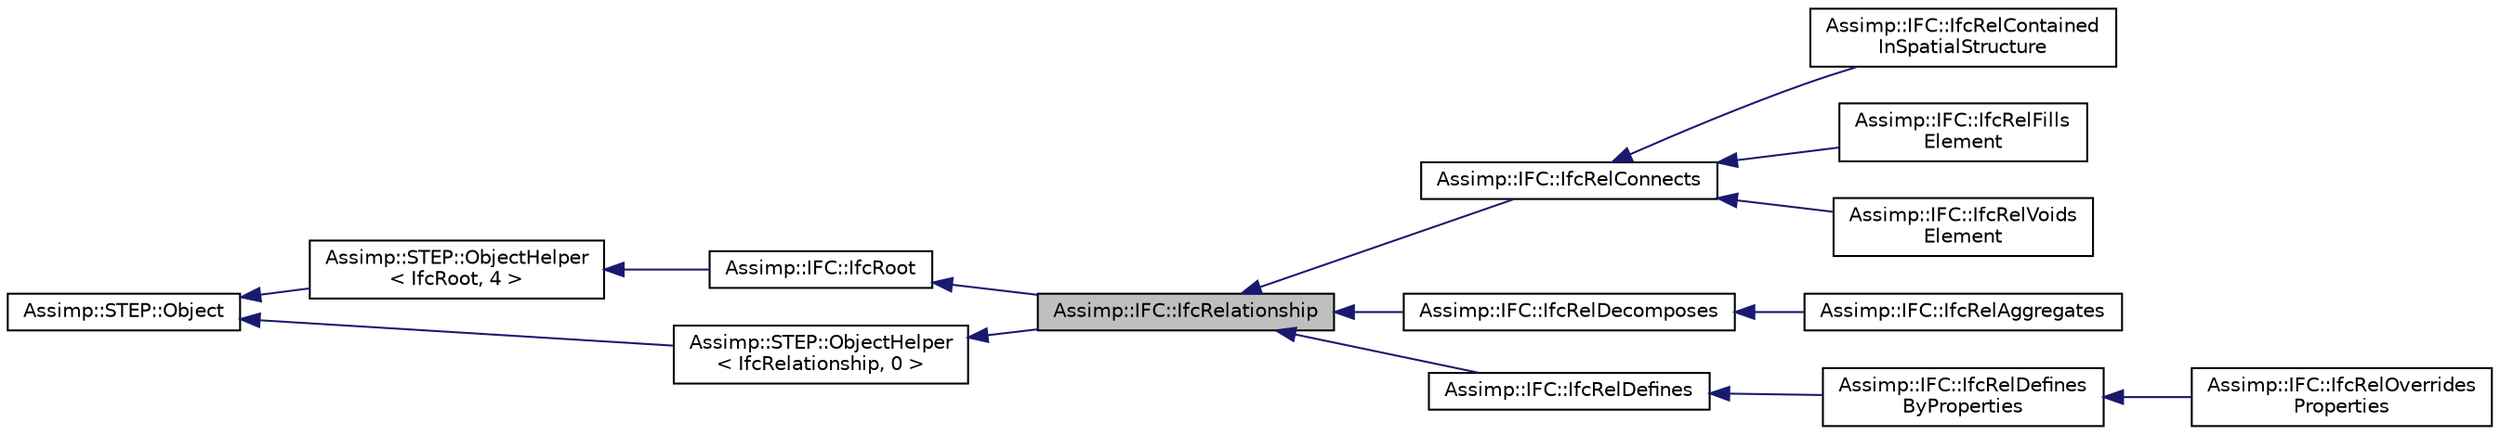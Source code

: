 digraph "Assimp::IFC::IfcRelationship"
{
  edge [fontname="Helvetica",fontsize="10",labelfontname="Helvetica",labelfontsize="10"];
  node [fontname="Helvetica",fontsize="10",shape=record];
  rankdir="LR";
  Node1 [label="Assimp::IFC::IfcRelationship",height=0.2,width=0.4,color="black", fillcolor="grey75", style="filled", fontcolor="black"];
  Node2 -> Node1 [dir="back",color="midnightblue",fontsize="10",style="solid"];
  Node2 [label="Assimp::IFC::IfcRoot",height=0.2,width=0.4,color="black", fillcolor="white", style="filled",URL="$struct_assimp_1_1_i_f_c_1_1_ifc_root.html"];
  Node3 -> Node2 [dir="back",color="midnightblue",fontsize="10",style="solid"];
  Node3 [label="Assimp::STEP::ObjectHelper\l\< IfcRoot, 4 \>",height=0.2,width=0.4,color="black", fillcolor="white", style="filled",URL="$struct_assimp_1_1_s_t_e_p_1_1_object_helper.html"];
  Node4 -> Node3 [dir="back",color="midnightblue",fontsize="10",style="solid"];
  Node4 [label="Assimp::STEP::Object",height=0.2,width=0.4,color="black", fillcolor="white", style="filled",URL="$class_assimp_1_1_s_t_e_p_1_1_object.html"];
  Node5 -> Node1 [dir="back",color="midnightblue",fontsize="10",style="solid"];
  Node5 [label="Assimp::STEP::ObjectHelper\l\< IfcRelationship, 0 \>",height=0.2,width=0.4,color="black", fillcolor="white", style="filled",URL="$struct_assimp_1_1_s_t_e_p_1_1_object_helper.html"];
  Node4 -> Node5 [dir="back",color="midnightblue",fontsize="10",style="solid"];
  Node1 -> Node6 [dir="back",color="midnightblue",fontsize="10",style="solid"];
  Node6 [label="Assimp::IFC::IfcRelConnects",height=0.2,width=0.4,color="black", fillcolor="white", style="filled",URL="$struct_assimp_1_1_i_f_c_1_1_ifc_rel_connects.html"];
  Node6 -> Node7 [dir="back",color="midnightblue",fontsize="10",style="solid"];
  Node7 [label="Assimp::IFC::IfcRelContained\lInSpatialStructure",height=0.2,width=0.4,color="black", fillcolor="white", style="filled",URL="$struct_assimp_1_1_i_f_c_1_1_ifc_rel_contained_in_spatial_structure.html"];
  Node6 -> Node8 [dir="back",color="midnightblue",fontsize="10",style="solid"];
  Node8 [label="Assimp::IFC::IfcRelFills\lElement",height=0.2,width=0.4,color="black", fillcolor="white", style="filled",URL="$struct_assimp_1_1_i_f_c_1_1_ifc_rel_fills_element.html"];
  Node6 -> Node9 [dir="back",color="midnightblue",fontsize="10",style="solid"];
  Node9 [label="Assimp::IFC::IfcRelVoids\lElement",height=0.2,width=0.4,color="black", fillcolor="white", style="filled",URL="$struct_assimp_1_1_i_f_c_1_1_ifc_rel_voids_element.html"];
  Node1 -> Node10 [dir="back",color="midnightblue",fontsize="10",style="solid"];
  Node10 [label="Assimp::IFC::IfcRelDecomposes",height=0.2,width=0.4,color="black", fillcolor="white", style="filled",URL="$struct_assimp_1_1_i_f_c_1_1_ifc_rel_decomposes.html"];
  Node10 -> Node11 [dir="back",color="midnightblue",fontsize="10",style="solid"];
  Node11 [label="Assimp::IFC::IfcRelAggregates",height=0.2,width=0.4,color="black", fillcolor="white", style="filled",URL="$struct_assimp_1_1_i_f_c_1_1_ifc_rel_aggregates.html"];
  Node1 -> Node12 [dir="back",color="midnightblue",fontsize="10",style="solid"];
  Node12 [label="Assimp::IFC::IfcRelDefines",height=0.2,width=0.4,color="black", fillcolor="white", style="filled",URL="$struct_assimp_1_1_i_f_c_1_1_ifc_rel_defines.html"];
  Node12 -> Node13 [dir="back",color="midnightblue",fontsize="10",style="solid"];
  Node13 [label="Assimp::IFC::IfcRelDefines\lByProperties",height=0.2,width=0.4,color="black", fillcolor="white", style="filled",URL="$struct_assimp_1_1_i_f_c_1_1_ifc_rel_defines_by_properties.html"];
  Node13 -> Node14 [dir="back",color="midnightblue",fontsize="10",style="solid"];
  Node14 [label="Assimp::IFC::IfcRelOverrides\lProperties",height=0.2,width=0.4,color="black", fillcolor="white", style="filled",URL="$struct_assimp_1_1_i_f_c_1_1_ifc_rel_overrides_properties.html"];
}
